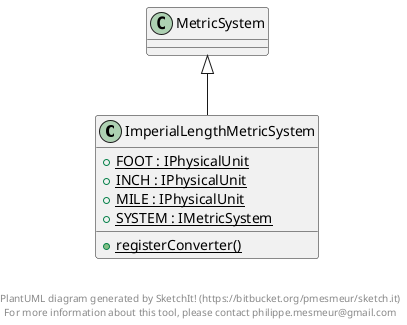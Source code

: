 @startuml

      class ImperialLengthMetricSystem {
          {static} + FOOT : IPhysicalUnit
          {static} + INCH : IPhysicalUnit
          {static} + MILE : IPhysicalUnit
          {static} + SYSTEM : IMetricSystem
          {static} + registerConverter()
      }
ImperialLengthMetricSystem -up-|> MetricSystem


right footer


PlantUML diagram generated by SketchIt! (https://bitbucket.org/pmesmeur/sketch.it)
For more information about this tool, please contact philippe.mesmeur@gmail.com
endfooter

@enduml
